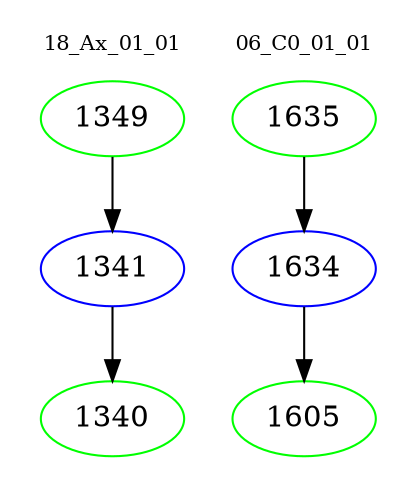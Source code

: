 digraph{
subgraph cluster_0 {
color = white
label = "18_Ax_01_01";
fontsize=10;
T0_1349 [label="1349", color="green"]
T0_1349 -> T0_1341 [color="black"]
T0_1341 [label="1341", color="blue"]
T0_1341 -> T0_1340 [color="black"]
T0_1340 [label="1340", color="green"]
}
subgraph cluster_1 {
color = white
label = "06_C0_01_01";
fontsize=10;
T1_1635 [label="1635", color="green"]
T1_1635 -> T1_1634 [color="black"]
T1_1634 [label="1634", color="blue"]
T1_1634 -> T1_1605 [color="black"]
T1_1605 [label="1605", color="green"]
}
}

